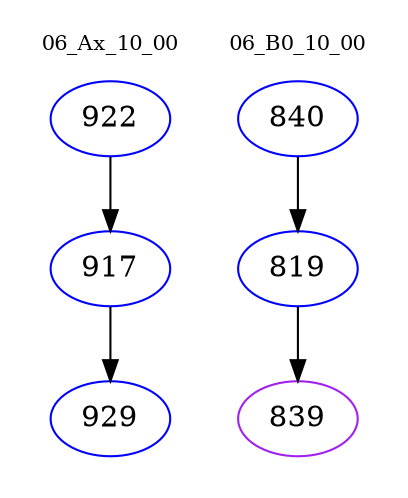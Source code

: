 digraph{
subgraph cluster_0 {
color = white
label = "06_Ax_10_00";
fontsize=10;
T0_922 [label="922", color="blue"]
T0_922 -> T0_917 [color="black"]
T0_917 [label="917", color="blue"]
T0_917 -> T0_929 [color="black"]
T0_929 [label="929", color="blue"]
}
subgraph cluster_1 {
color = white
label = "06_B0_10_00";
fontsize=10;
T1_840 [label="840", color="blue"]
T1_840 -> T1_819 [color="black"]
T1_819 [label="819", color="blue"]
T1_819 -> T1_839 [color="black"]
T1_839 [label="839", color="purple"]
}
}
